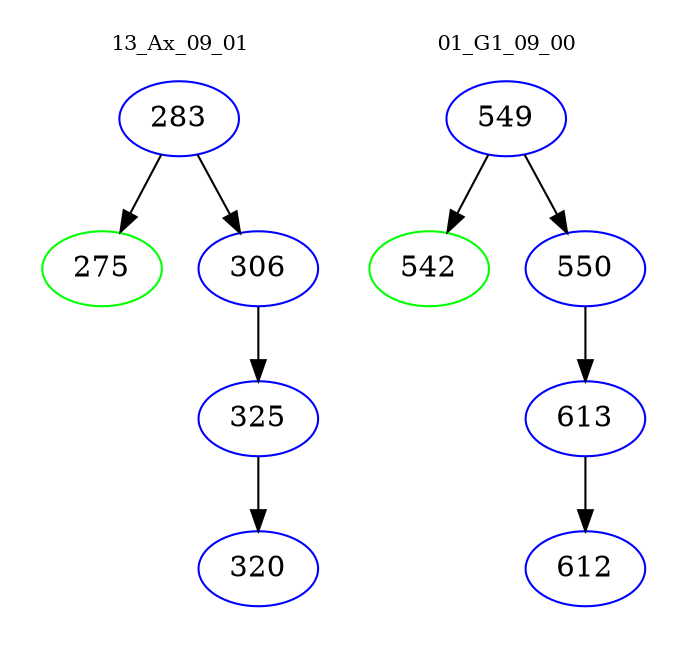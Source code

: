 digraph{
subgraph cluster_0 {
color = white
label = "13_Ax_09_01";
fontsize=10;
T0_283 [label="283", color="blue"]
T0_283 -> T0_275 [color="black"]
T0_275 [label="275", color="green"]
T0_283 -> T0_306 [color="black"]
T0_306 [label="306", color="blue"]
T0_306 -> T0_325 [color="black"]
T0_325 [label="325", color="blue"]
T0_325 -> T0_320 [color="black"]
T0_320 [label="320", color="blue"]
}
subgraph cluster_1 {
color = white
label = "01_G1_09_00";
fontsize=10;
T1_549 [label="549", color="blue"]
T1_549 -> T1_542 [color="black"]
T1_542 [label="542", color="green"]
T1_549 -> T1_550 [color="black"]
T1_550 [label="550", color="blue"]
T1_550 -> T1_613 [color="black"]
T1_613 [label="613", color="blue"]
T1_613 -> T1_612 [color="black"]
T1_612 [label="612", color="blue"]
}
}
